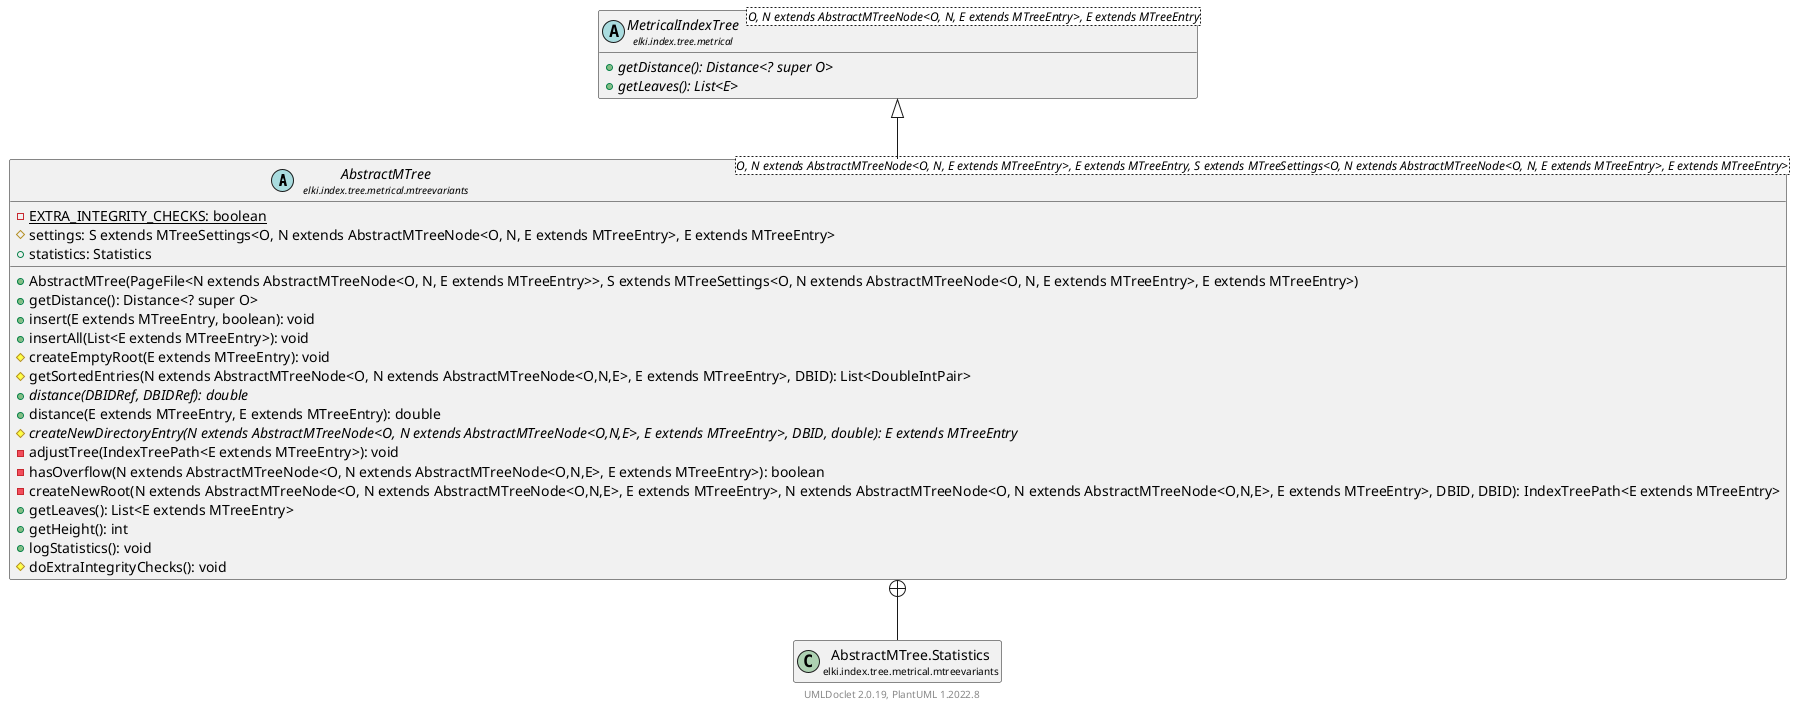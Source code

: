 @startuml
    remove .*\.(Instance|Par|Parameterizer|Factory)$
    set namespaceSeparator none
    hide empty fields
    hide empty methods

    abstract class "<size:14>AbstractMTree\n<size:10>elki.index.tree.metrical.mtreevariants" as elki.index.tree.metrical.mtreevariants.AbstractMTree<O, N extends AbstractMTreeNode<O, N, E extends MTreeEntry>, E extends MTreeEntry, S extends MTreeSettings<O, N extends AbstractMTreeNode<O, N, E extends MTreeEntry>, E extends MTreeEntry>> [[AbstractMTree.html]] {
        {static} -EXTRA_INTEGRITY_CHECKS: boolean
        #settings: S extends MTreeSettings<O, N extends AbstractMTreeNode<O, N, E extends MTreeEntry>, E extends MTreeEntry>
        +statistics: Statistics
        +AbstractMTree(PageFile<N extends AbstractMTreeNode<O, N, E extends MTreeEntry>>, S extends MTreeSettings<O, N extends AbstractMTreeNode<O, N, E extends MTreeEntry>, E extends MTreeEntry>)
        +getDistance(): Distance<? super O>
        +insert(E extends MTreeEntry, boolean): void
        +insertAll(List<E extends MTreeEntry>): void
        #createEmptyRoot(E extends MTreeEntry): void
        #getSortedEntries(N extends AbstractMTreeNode<O, N extends AbstractMTreeNode<O,N,E>, E extends MTreeEntry>, DBID): List<DoubleIntPair>
        {abstract} +distance(DBIDRef, DBIDRef): double
        +distance(E extends MTreeEntry, E extends MTreeEntry): double
        {abstract} #createNewDirectoryEntry(N extends AbstractMTreeNode<O, N extends AbstractMTreeNode<O,N,E>, E extends MTreeEntry>, DBID, double): E extends MTreeEntry
        -adjustTree(IndexTreePath<E extends MTreeEntry>): void
        -hasOverflow(N extends AbstractMTreeNode<O, N extends AbstractMTreeNode<O,N,E>, E extends MTreeEntry>): boolean
        -createNewRoot(N extends AbstractMTreeNode<O, N extends AbstractMTreeNode<O,N,E>, E extends MTreeEntry>, N extends AbstractMTreeNode<O, N extends AbstractMTreeNode<O,N,E>, E extends MTreeEntry>, DBID, DBID): IndexTreePath<E extends MTreeEntry>
        +getLeaves(): List<E extends MTreeEntry>
        +getHeight(): int
        +logStatistics(): void
        #doExtraIntegrityChecks(): void
    }

    abstract class "<size:14>MetricalIndexTree\n<size:10>elki.index.tree.metrical" as elki.index.tree.metrical.MetricalIndexTree<O, N extends AbstractMTreeNode<O, N, E extends MTreeEntry>, E extends MTreeEntry> [[../MetricalIndexTree.html]] {
        {abstract} +getDistance(): Distance<? super O>
        {abstract} +getLeaves(): List<E>
    }
    class "<size:14>AbstractMTree.Statistics\n<size:10>elki.index.tree.metrical.mtreevariants" as elki.index.tree.metrical.mtreevariants.AbstractMTree.Statistics [[AbstractMTree.Statistics.html]]

    elki.index.tree.metrical.MetricalIndexTree <|-- elki.index.tree.metrical.mtreevariants.AbstractMTree
    elki.index.tree.metrical.mtreevariants.AbstractMTree +-- elki.index.tree.metrical.mtreevariants.AbstractMTree.Statistics

    center footer UMLDoclet 2.0.19, PlantUML 1.2022.8
@enduml
